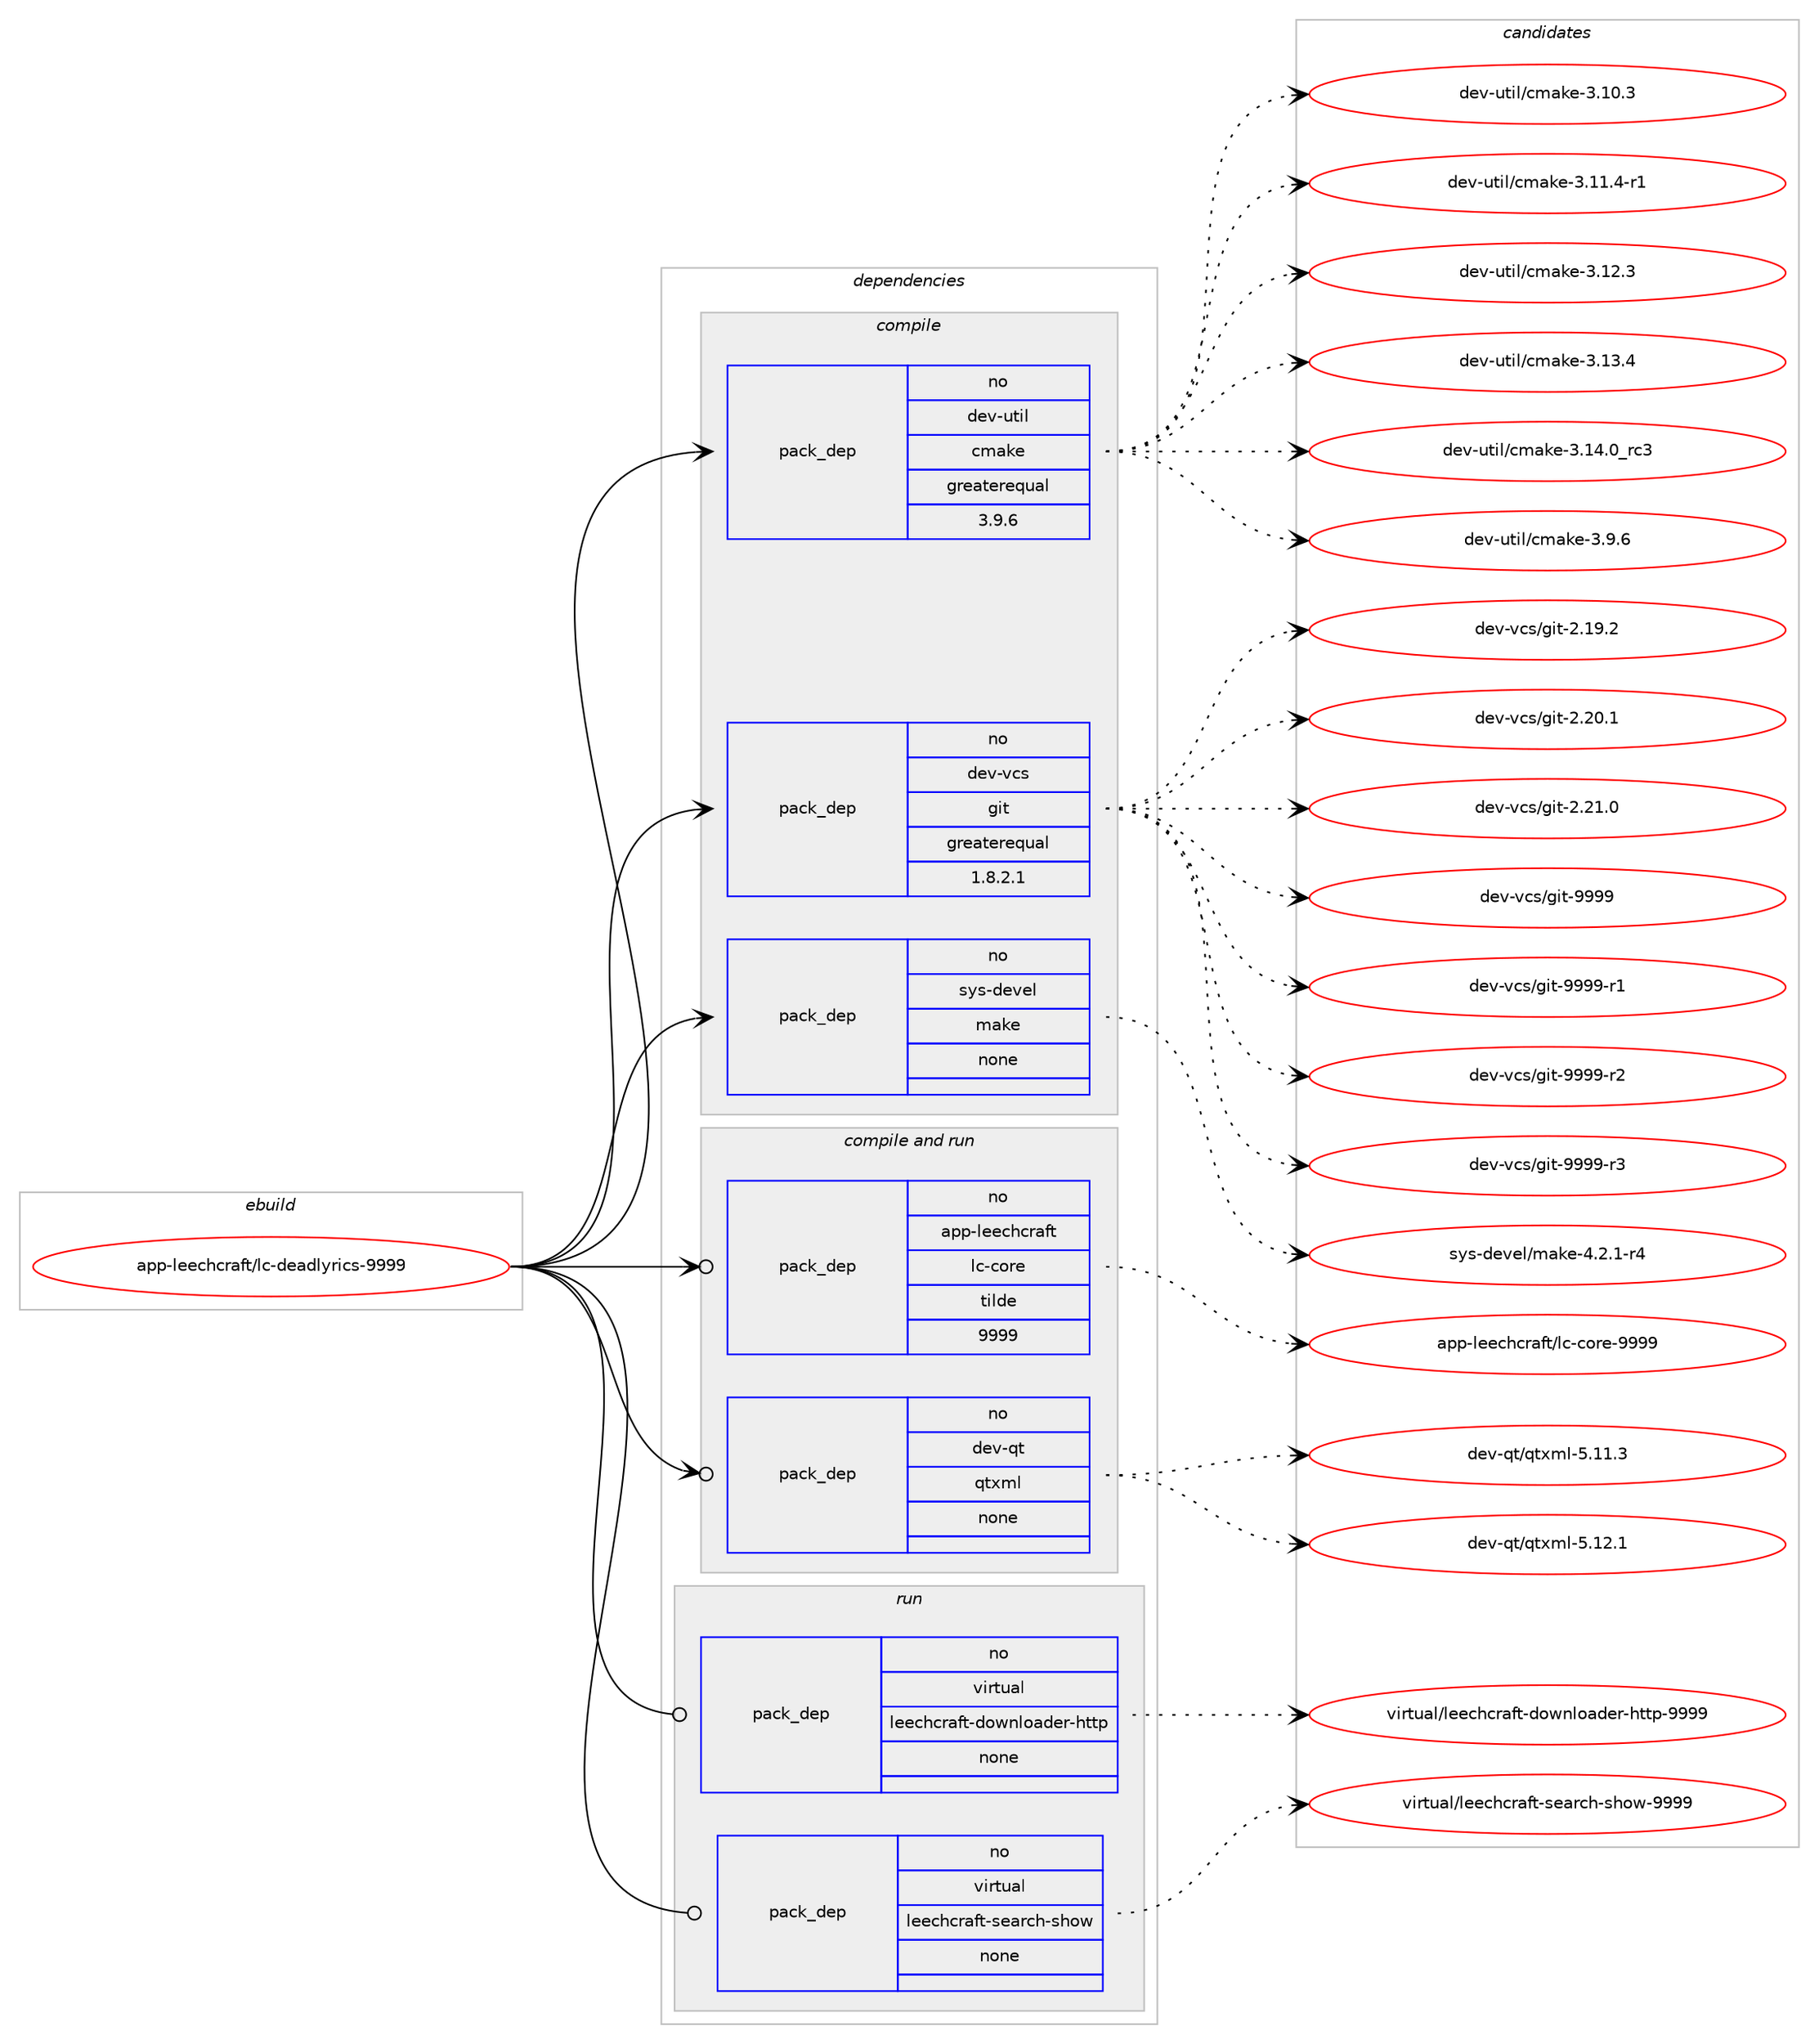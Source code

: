 digraph prolog {

# *************
# Graph options
# *************

newrank=true;
concentrate=true;
compound=true;
graph [rankdir=LR,fontname=Helvetica,fontsize=10,ranksep=1.5];#, ranksep=2.5, nodesep=0.2];
edge  [arrowhead=vee];
node  [fontname=Helvetica,fontsize=10];

# **********
# The ebuild
# **********

subgraph cluster_leftcol {
color=gray;
rank=same;
label=<<i>ebuild</i>>;
id [label="app-leechcraft/lc-deadlyrics-9999", color=red, width=4, href="../app-leechcraft/lc-deadlyrics-9999.svg"];
}

# ****************
# The dependencies
# ****************

subgraph cluster_midcol {
color=gray;
label=<<i>dependencies</i>>;
subgraph cluster_compile {
fillcolor="#eeeeee";
style=filled;
label=<<i>compile</i>>;
subgraph pack923776 {
dependency1296875 [label=<<TABLE BORDER="0" CELLBORDER="1" CELLSPACING="0" CELLPADDING="4" WIDTH="220"><TR><TD ROWSPAN="6" CELLPADDING="30">pack_dep</TD></TR><TR><TD WIDTH="110">no</TD></TR><TR><TD>dev-util</TD></TR><TR><TD>cmake</TD></TR><TR><TD>greaterequal</TD></TR><TR><TD>3.9.6</TD></TR></TABLE>>, shape=none, color=blue];
}
id:e -> dependency1296875:w [weight=20,style="solid",arrowhead="vee"];
subgraph pack923777 {
dependency1296876 [label=<<TABLE BORDER="0" CELLBORDER="1" CELLSPACING="0" CELLPADDING="4" WIDTH="220"><TR><TD ROWSPAN="6" CELLPADDING="30">pack_dep</TD></TR><TR><TD WIDTH="110">no</TD></TR><TR><TD>dev-vcs</TD></TR><TR><TD>git</TD></TR><TR><TD>greaterequal</TD></TR><TR><TD>1.8.2.1</TD></TR></TABLE>>, shape=none, color=blue];
}
id:e -> dependency1296876:w [weight=20,style="solid",arrowhead="vee"];
subgraph pack923778 {
dependency1296877 [label=<<TABLE BORDER="0" CELLBORDER="1" CELLSPACING="0" CELLPADDING="4" WIDTH="220"><TR><TD ROWSPAN="6" CELLPADDING="30">pack_dep</TD></TR><TR><TD WIDTH="110">no</TD></TR><TR><TD>sys-devel</TD></TR><TR><TD>make</TD></TR><TR><TD>none</TD></TR><TR><TD></TD></TR></TABLE>>, shape=none, color=blue];
}
id:e -> dependency1296877:w [weight=20,style="solid",arrowhead="vee"];
}
subgraph cluster_compileandrun {
fillcolor="#eeeeee";
style=filled;
label=<<i>compile and run</i>>;
subgraph pack923779 {
dependency1296878 [label=<<TABLE BORDER="0" CELLBORDER="1" CELLSPACING="0" CELLPADDING="4" WIDTH="220"><TR><TD ROWSPAN="6" CELLPADDING="30">pack_dep</TD></TR><TR><TD WIDTH="110">no</TD></TR><TR><TD>app-leechcraft</TD></TR><TR><TD>lc-core</TD></TR><TR><TD>tilde</TD></TR><TR><TD>9999</TD></TR></TABLE>>, shape=none, color=blue];
}
id:e -> dependency1296878:w [weight=20,style="solid",arrowhead="odotvee"];
subgraph pack923780 {
dependency1296879 [label=<<TABLE BORDER="0" CELLBORDER="1" CELLSPACING="0" CELLPADDING="4" WIDTH="220"><TR><TD ROWSPAN="6" CELLPADDING="30">pack_dep</TD></TR><TR><TD WIDTH="110">no</TD></TR><TR><TD>dev-qt</TD></TR><TR><TD>qtxml</TD></TR><TR><TD>none</TD></TR><TR><TD></TD></TR></TABLE>>, shape=none, color=blue];
}
id:e -> dependency1296879:w [weight=20,style="solid",arrowhead="odotvee"];
}
subgraph cluster_run {
fillcolor="#eeeeee";
style=filled;
label=<<i>run</i>>;
subgraph pack923781 {
dependency1296880 [label=<<TABLE BORDER="0" CELLBORDER="1" CELLSPACING="0" CELLPADDING="4" WIDTH="220"><TR><TD ROWSPAN="6" CELLPADDING="30">pack_dep</TD></TR><TR><TD WIDTH="110">no</TD></TR><TR><TD>virtual</TD></TR><TR><TD>leechcraft-downloader-http</TD></TR><TR><TD>none</TD></TR><TR><TD></TD></TR></TABLE>>, shape=none, color=blue];
}
id:e -> dependency1296880:w [weight=20,style="solid",arrowhead="odot"];
subgraph pack923782 {
dependency1296881 [label=<<TABLE BORDER="0" CELLBORDER="1" CELLSPACING="0" CELLPADDING="4" WIDTH="220"><TR><TD ROWSPAN="6" CELLPADDING="30">pack_dep</TD></TR><TR><TD WIDTH="110">no</TD></TR><TR><TD>virtual</TD></TR><TR><TD>leechcraft-search-show</TD></TR><TR><TD>none</TD></TR><TR><TD></TD></TR></TABLE>>, shape=none, color=blue];
}
id:e -> dependency1296881:w [weight=20,style="solid",arrowhead="odot"];
}
}

# **************
# The candidates
# **************

subgraph cluster_choices {
rank=same;
color=gray;
label=<<i>candidates</i>>;

subgraph choice923776 {
color=black;
nodesep=1;
choice1001011184511711610510847991099710710145514649484651 [label="dev-util/cmake-3.10.3", color=red, width=4,href="../dev-util/cmake-3.10.3.svg"];
choice10010111845117116105108479910997107101455146494946524511449 [label="dev-util/cmake-3.11.4-r1", color=red, width=4,href="../dev-util/cmake-3.11.4-r1.svg"];
choice1001011184511711610510847991099710710145514649504651 [label="dev-util/cmake-3.12.3", color=red, width=4,href="../dev-util/cmake-3.12.3.svg"];
choice1001011184511711610510847991099710710145514649514652 [label="dev-util/cmake-3.13.4", color=red, width=4,href="../dev-util/cmake-3.13.4.svg"];
choice1001011184511711610510847991099710710145514649524648951149951 [label="dev-util/cmake-3.14.0_rc3", color=red, width=4,href="../dev-util/cmake-3.14.0_rc3.svg"];
choice10010111845117116105108479910997107101455146574654 [label="dev-util/cmake-3.9.6", color=red, width=4,href="../dev-util/cmake-3.9.6.svg"];
dependency1296875:e -> choice1001011184511711610510847991099710710145514649484651:w [style=dotted,weight="100"];
dependency1296875:e -> choice10010111845117116105108479910997107101455146494946524511449:w [style=dotted,weight="100"];
dependency1296875:e -> choice1001011184511711610510847991099710710145514649504651:w [style=dotted,weight="100"];
dependency1296875:e -> choice1001011184511711610510847991099710710145514649514652:w [style=dotted,weight="100"];
dependency1296875:e -> choice1001011184511711610510847991099710710145514649524648951149951:w [style=dotted,weight="100"];
dependency1296875:e -> choice10010111845117116105108479910997107101455146574654:w [style=dotted,weight="100"];
}
subgraph choice923777 {
color=black;
nodesep=1;
choice10010111845118991154710310511645504649574650 [label="dev-vcs/git-2.19.2", color=red, width=4,href="../dev-vcs/git-2.19.2.svg"];
choice10010111845118991154710310511645504650484649 [label="dev-vcs/git-2.20.1", color=red, width=4,href="../dev-vcs/git-2.20.1.svg"];
choice10010111845118991154710310511645504650494648 [label="dev-vcs/git-2.21.0", color=red, width=4,href="../dev-vcs/git-2.21.0.svg"];
choice1001011184511899115471031051164557575757 [label="dev-vcs/git-9999", color=red, width=4,href="../dev-vcs/git-9999.svg"];
choice10010111845118991154710310511645575757574511449 [label="dev-vcs/git-9999-r1", color=red, width=4,href="../dev-vcs/git-9999-r1.svg"];
choice10010111845118991154710310511645575757574511450 [label="dev-vcs/git-9999-r2", color=red, width=4,href="../dev-vcs/git-9999-r2.svg"];
choice10010111845118991154710310511645575757574511451 [label="dev-vcs/git-9999-r3", color=red, width=4,href="../dev-vcs/git-9999-r3.svg"];
dependency1296876:e -> choice10010111845118991154710310511645504649574650:w [style=dotted,weight="100"];
dependency1296876:e -> choice10010111845118991154710310511645504650484649:w [style=dotted,weight="100"];
dependency1296876:e -> choice10010111845118991154710310511645504650494648:w [style=dotted,weight="100"];
dependency1296876:e -> choice1001011184511899115471031051164557575757:w [style=dotted,weight="100"];
dependency1296876:e -> choice10010111845118991154710310511645575757574511449:w [style=dotted,weight="100"];
dependency1296876:e -> choice10010111845118991154710310511645575757574511450:w [style=dotted,weight="100"];
dependency1296876:e -> choice10010111845118991154710310511645575757574511451:w [style=dotted,weight="100"];
}
subgraph choice923778 {
color=black;
nodesep=1;
choice1151211154510010111810110847109971071014552465046494511452 [label="sys-devel/make-4.2.1-r4", color=red, width=4,href="../sys-devel/make-4.2.1-r4.svg"];
dependency1296877:e -> choice1151211154510010111810110847109971071014552465046494511452:w [style=dotted,weight="100"];
}
subgraph choice923779 {
color=black;
nodesep=1;
choice9711211245108101101991049911497102116471089945991111141014557575757 [label="app-leechcraft/lc-core-9999", color=red, width=4,href="../app-leechcraft/lc-core-9999.svg"];
dependency1296878:e -> choice9711211245108101101991049911497102116471089945991111141014557575757:w [style=dotted,weight="100"];
}
subgraph choice923780 {
color=black;
nodesep=1;
choice100101118451131164711311612010910845534649494651 [label="dev-qt/qtxml-5.11.3", color=red, width=4,href="../dev-qt/qtxml-5.11.3.svg"];
choice100101118451131164711311612010910845534649504649 [label="dev-qt/qtxml-5.12.1", color=red, width=4,href="../dev-qt/qtxml-5.12.1.svg"];
dependency1296879:e -> choice100101118451131164711311612010910845534649494651:w [style=dotted,weight="100"];
dependency1296879:e -> choice100101118451131164711311612010910845534649504649:w [style=dotted,weight="100"];
}
subgraph choice923781 {
color=black;
nodesep=1;
choice11810511411611797108471081011019910499114971021164510011111911010811197100101114451041161161124557575757 [label="virtual/leechcraft-downloader-http-9999", color=red, width=4,href="../virtual/leechcraft-downloader-http-9999.svg"];
dependency1296880:e -> choice11810511411611797108471081011019910499114971021164510011111911010811197100101114451041161161124557575757:w [style=dotted,weight="100"];
}
subgraph choice923782 {
color=black;
nodesep=1;
choice1181051141161179710847108101101991049911497102116451151019711499104451151041111194557575757 [label="virtual/leechcraft-search-show-9999", color=red, width=4,href="../virtual/leechcraft-search-show-9999.svg"];
dependency1296881:e -> choice1181051141161179710847108101101991049911497102116451151019711499104451151041111194557575757:w [style=dotted,weight="100"];
}
}

}
